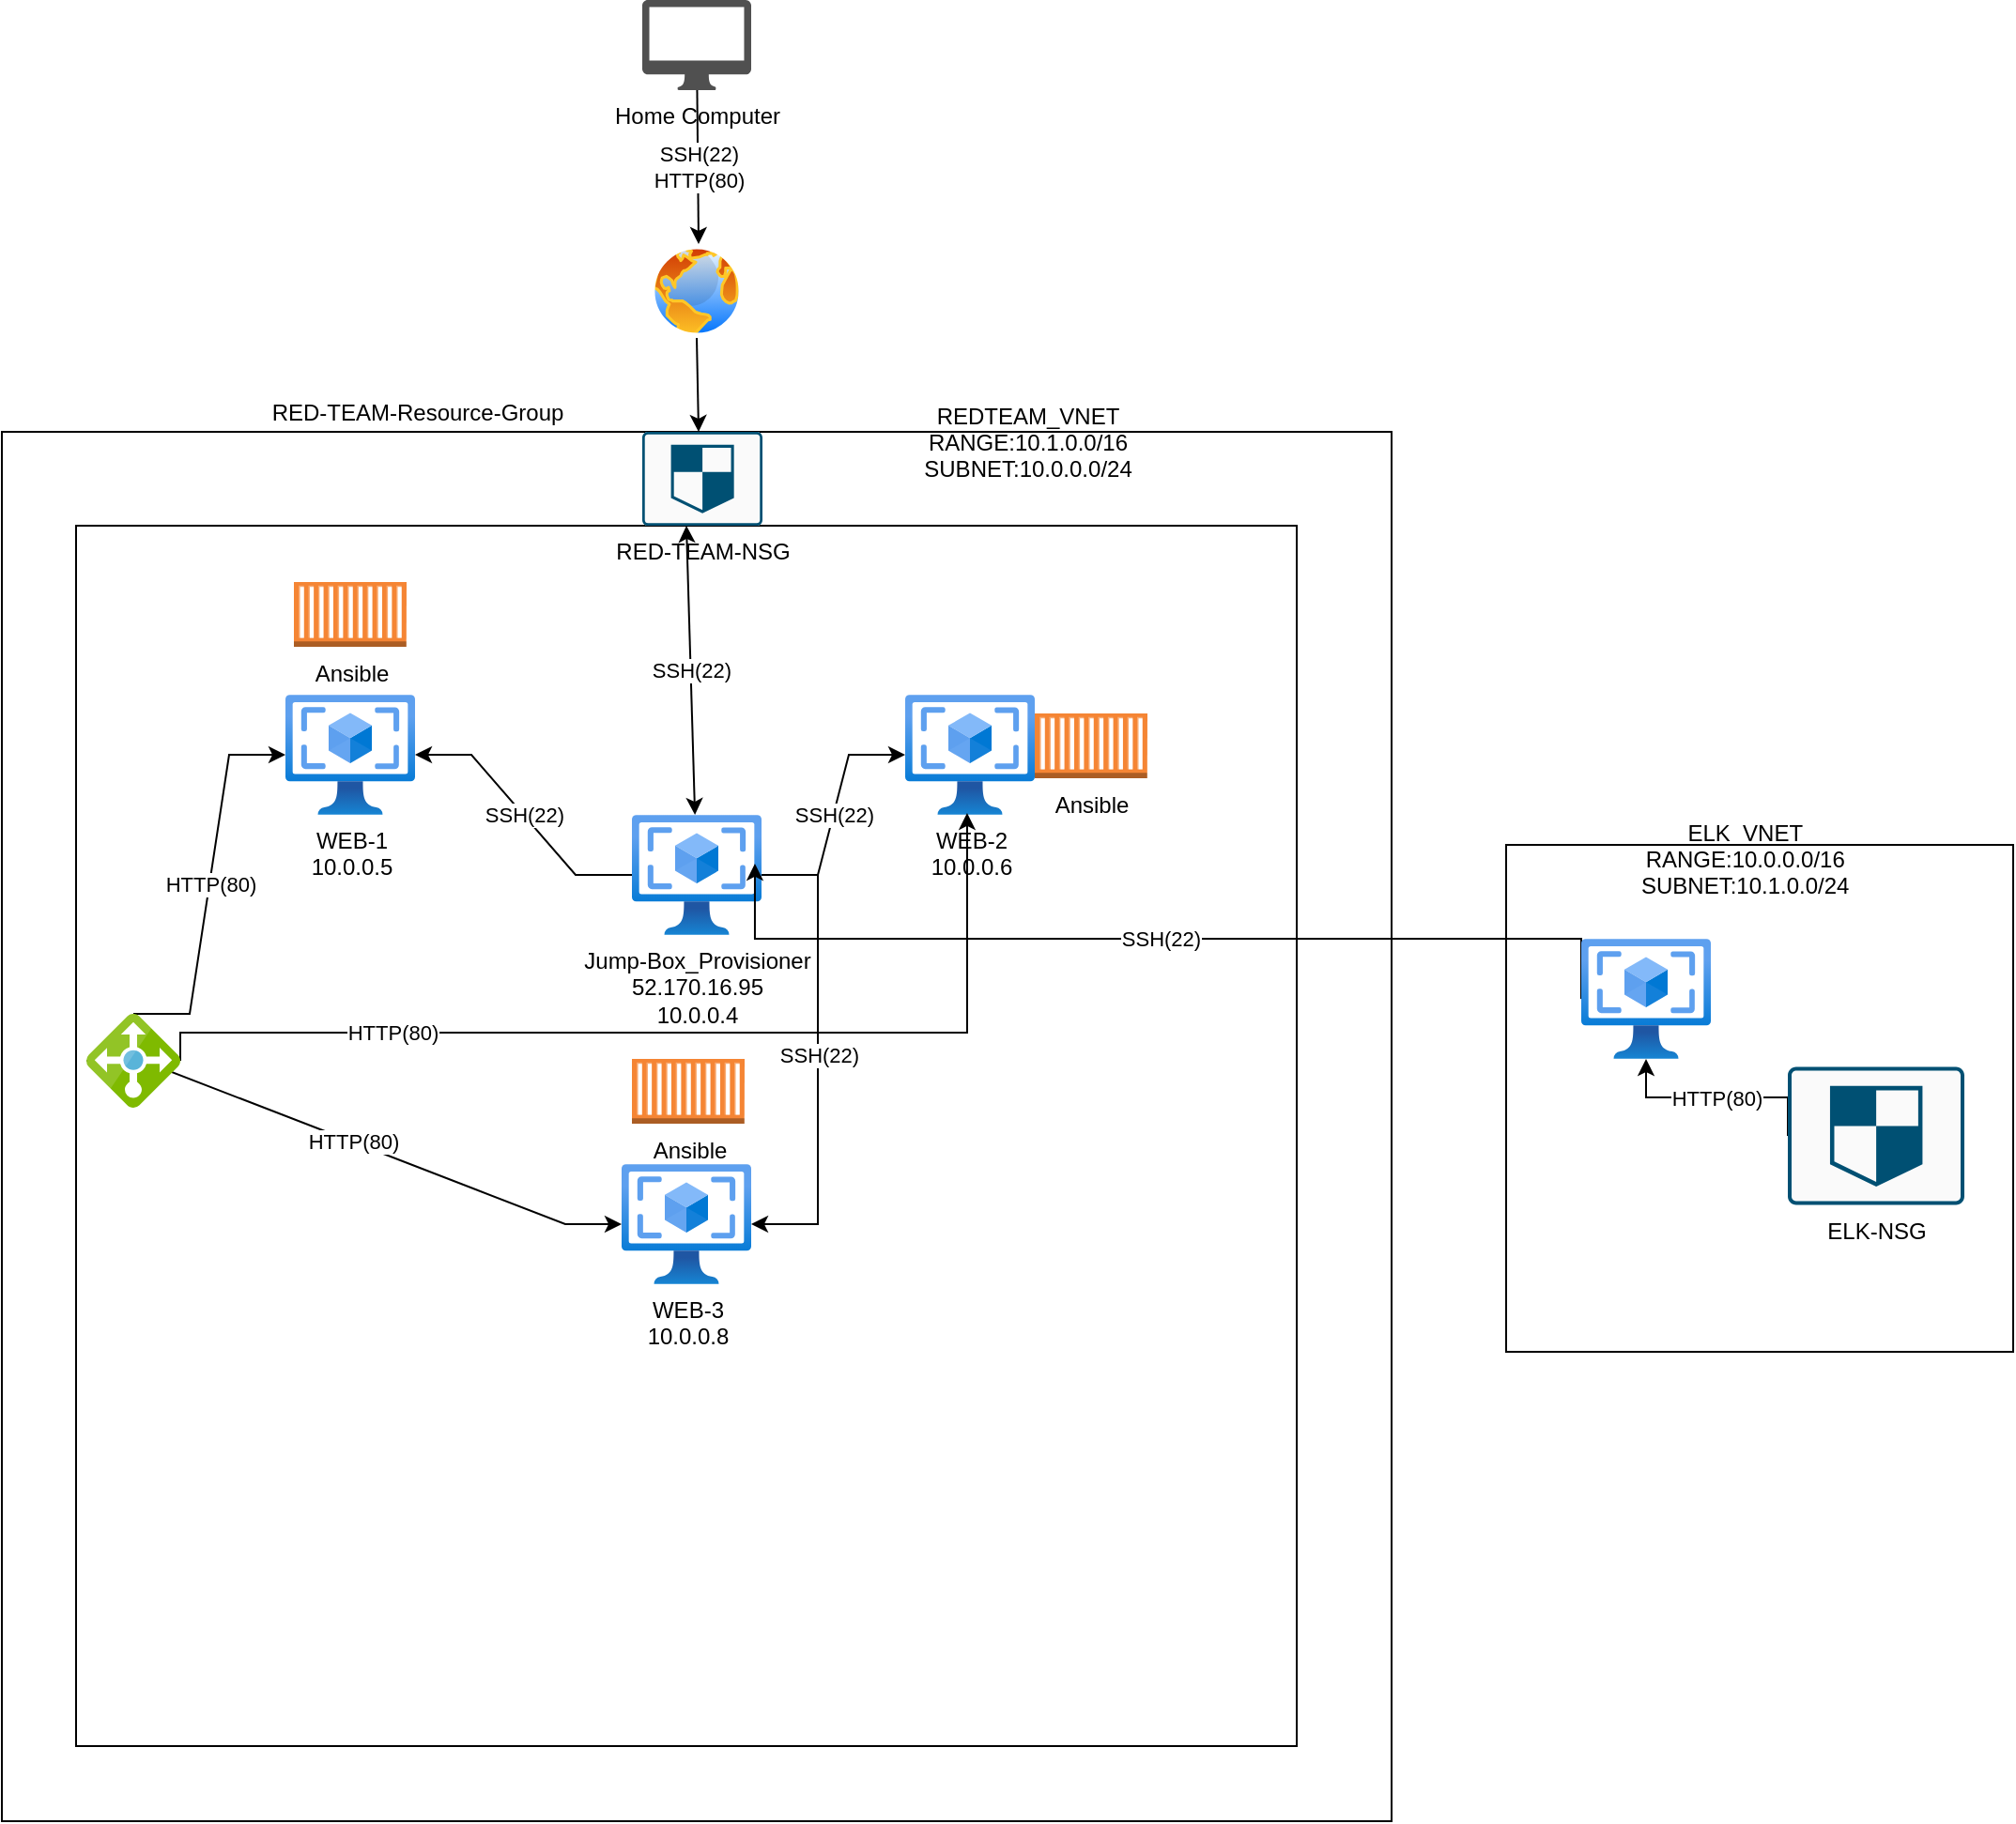 <mxfile version="16.6.5" type="github"><diagram id="SBBFwhASxhbioboB2qOi" name="Page-1"><mxGraphModel dx="1554" dy="897" grid="1" gridSize="10" guides="1" tooltips="1" connect="1" arrows="1" fold="1" page="1" pageScale="1" pageWidth="850" pageHeight="1100" math="0" shadow="0"><root><mxCell id="0"/><mxCell id="1" parent="0"/><mxCell id="gJX3X0qwlE6CW-9t8HJt-42" value="" style="whiteSpace=wrap;html=1;aspect=fixed;fillColor=none;" vertex="1" parent="1"><mxGeometry x="850" y="450" width="270" height="270" as="geometry"/></mxCell><mxCell id="gJX3X0qwlE6CW-9t8HJt-5" value="" style="whiteSpace=wrap;html=1;aspect=fixed;container=0;fillColor=none;" vertex="1" parent="1"><mxGeometry x="49" y="230" width="740" height="740" as="geometry"><mxRectangle x="80" y="230" width="50" height="40" as="alternateBounds"/></mxGeometry></mxCell><mxCell id="gJX3X0qwlE6CW-9t8HJt-10" value="" style="whiteSpace=wrap;html=1;aspect=fixed;fillColor=none;" vertex="1" parent="1"><mxGeometry x="88.5" y="280" width="650" height="650" as="geometry"/></mxCell><mxCell id="gJX3X0qwlE6CW-9t8HJt-1" value="Home Computer" style="sketch=0;pointerEvents=1;shadow=0;dashed=0;html=1;strokeColor=none;fillColor=#505050;labelPosition=center;verticalLabelPosition=bottom;verticalAlign=top;outlineConnect=0;align=center;shape=mxgraph.office.devices.mac_client;" vertex="1" parent="1"><mxGeometry x="390" width="58" height="48" as="geometry"/></mxCell><mxCell id="gJX3X0qwlE6CW-9t8HJt-2" value="SSH(22)&lt;br&gt;HTTP(80)" style="endArrow=classic;html=1;rounded=0;" edge="1" parent="1" source="gJX3X0qwlE6CW-9t8HJt-1"><mxGeometry width="50" height="50" relative="1" as="geometry"><mxPoint x="350" y="320" as="sourcePoint"/><mxPoint x="420" y="130" as="targetPoint"/></mxGeometry></mxCell><mxCell id="gJX3X0qwlE6CW-9t8HJt-3" value="" style="aspect=fixed;perimeter=ellipsePerimeter;html=1;align=center;shadow=0;dashed=0;spacingTop=3;image;image=img/lib/active_directory/internet_globe.svg;" vertex="1" parent="1"><mxGeometry x="394" y="130" width="50" height="50" as="geometry"/></mxCell><mxCell id="gJX3X0qwlE6CW-9t8HJt-4" value="" style="endArrow=classic;html=1;rounded=0;exitX=0.5;exitY=1;exitDx=0;exitDy=0;" edge="1" parent="1" source="gJX3X0qwlE6CW-9t8HJt-3"><mxGeometry width="50" height="50" relative="1" as="geometry"><mxPoint x="380" y="460" as="sourcePoint"/><mxPoint x="420" y="230" as="targetPoint"/></mxGeometry></mxCell><mxCell id="gJX3X0qwlE6CW-9t8HJt-6" style="edgeStyle=none;rounded=0;orthogonalLoop=1;jettySize=auto;html=1;exitX=0.5;exitY=0;exitDx=0;exitDy=0;" edge="1" parent="1" source="gJX3X0qwlE6CW-9t8HJt-5" target="gJX3X0qwlE6CW-9t8HJt-5"><mxGeometry relative="1" as="geometry"/></mxCell><mxCell id="gJX3X0qwlE6CW-9t8HJt-8" value="RED-TEAM-NSG&lt;br&gt;" style="sketch=0;points=[[0.015,0.015,0],[0.985,0.015,0],[0.985,0.985,0],[0.015,0.985,0],[0.25,0,0],[0.5,0,0],[0.75,0,0],[1,0.25,0],[1,0.5,0],[1,0.75,0],[0.75,1,0],[0.5,1,0],[0.25,1,0],[0,0.75,0],[0,0.5,0],[0,0.25,0]];verticalLabelPosition=bottom;html=1;verticalAlign=top;aspect=fixed;align=center;pointerEvents=1;shape=mxgraph.cisco19.rect;prIcon=shield;fillColor=#FAFAFA;strokeColor=#005073;" vertex="1" parent="1"><mxGeometry x="390" y="230" width="64" height="50" as="geometry"/></mxCell><mxCell id="gJX3X0qwlE6CW-9t8HJt-9" value="RED-TEAM-Resource-Group" style="text;html=1;align=center;verticalAlign=middle;resizable=0;points=[];autosize=1;strokeColor=none;fillColor=none;" vertex="1" parent="1"><mxGeometry x="185" y="210" width="170" height="20" as="geometry"/></mxCell><mxCell id="gJX3X0qwlE6CW-9t8HJt-11" style="rounded=0;orthogonalLoop=1;jettySize=auto;html=1;exitX=0.5;exitY=1;exitDx=0;exitDy=0;exitPerimeter=0;" edge="1" parent="1" source="gJX3X0qwlE6CW-9t8HJt-8" target="gJX3X0qwlE6CW-9t8HJt-8"><mxGeometry relative="1" as="geometry"/></mxCell><mxCell id="gJX3X0qwlE6CW-9t8HJt-13" value="&lt;p style=&quot;margin: 0px ; padding: 0px ; border: 0px none ; line-height: 0px ; word-wrap: break-word ; font-family: &amp;#34;arial&amp;#34;&quot;&gt;&lt;span style=&quot;line-height: 14px&quot;&gt;REDTEAM_VNET&lt;/span&gt;&lt;/p&gt;&lt;p style=&quot;margin: 0px ; padding: 0px ; border: 0px none ; line-height: 0px ; word-wrap: break-word ; font-family: &amp;#34;arial&amp;#34;&quot;&gt;&lt;span style=&quot;line-height: 14px&quot;&gt;RANGE:10.1.0.0/16&lt;/span&gt;&lt;/p&gt;&lt;p style=&quot;margin: 0px ; padding: 0px ; border: 0px none ; line-height: 0px ; word-wrap: break-word ; font-family: &amp;#34;arial&amp;#34;&quot;&gt;&lt;span style=&quot;line-height: 14px&quot;&gt;SUBNET:10.0.0.0/24&lt;/span&gt;&lt;/p&gt;" style="text;html=1;align=center;verticalAlign=middle;resizable=0;points=[];autosize=1;strokeColor=none;fillColor=none;" vertex="1" parent="1"><mxGeometry x="530" y="210" width="130" height="50" as="geometry"/></mxCell><mxCell id="gJX3X0qwlE6CW-9t8HJt-21" value="SSH(22)" style="edgeStyle=entityRelationEdgeStyle;rounded=0;orthogonalLoop=1;jettySize=auto;html=1;" edge="1" parent="1" source="gJX3X0qwlE6CW-9t8HJt-14" target="gJX3X0qwlE6CW-9t8HJt-20"><mxGeometry relative="1" as="geometry"/></mxCell><mxCell id="gJX3X0qwlE6CW-9t8HJt-23" value="SSH(22)" style="edgeStyle=entityRelationEdgeStyle;rounded=0;orthogonalLoop=1;jettySize=auto;html=1;" edge="1" parent="1" source="gJX3X0qwlE6CW-9t8HJt-14" target="gJX3X0qwlE6CW-9t8HJt-22"><mxGeometry relative="1" as="geometry"/></mxCell><mxCell id="gJX3X0qwlE6CW-9t8HJt-35" value="SSH(22)" style="edgeStyle=entityRelationEdgeStyle;rounded=0;orthogonalLoop=1;jettySize=auto;html=1;" edge="1" parent="1" source="gJX3X0qwlE6CW-9t8HJt-14" target="gJX3X0qwlE6CW-9t8HJt-24"><mxGeometry relative="1" as="geometry"/></mxCell><mxCell id="gJX3X0qwlE6CW-9t8HJt-14" value="Jump-Box_Provisioner&lt;br&gt;52.170.16.95&lt;br&gt;10.0.0.4" style="aspect=fixed;html=1;points=[[0.5,1,0,0,0]];align=center;image;fontSize=12;image=img/lib/azure2/compute/VM_Images_Classic.svg;fillColor=none;" vertex="1" parent="1"><mxGeometry x="384.5" y="434" width="69" height="64" as="geometry"/></mxCell><mxCell id="gJX3X0qwlE6CW-9t8HJt-19" value="SSH(22)" style="endArrow=classic;startArrow=classic;html=1;rounded=0;entryX=0.5;entryY=0;entryDx=0;entryDy=0;" edge="1" parent="1" source="gJX3X0qwlE6CW-9t8HJt-14" target="gJX3X0qwlE6CW-9t8HJt-10"><mxGeometry width="50" height="50" relative="1" as="geometry"><mxPoint x="470" y="610" as="sourcePoint"/><mxPoint x="520" y="560" as="targetPoint"/></mxGeometry></mxCell><mxCell id="gJX3X0qwlE6CW-9t8HJt-20" value="WEB-1&lt;br&gt;10.0.0.5" style="aspect=fixed;html=1;points=[];align=center;image;fontSize=12;image=img/lib/azure2/compute/VM_Images_Classic.svg;fillColor=none;" vertex="1" parent="1"><mxGeometry x="200" y="370" width="69" height="64" as="geometry"/></mxCell><mxCell id="gJX3X0qwlE6CW-9t8HJt-22" value="WEB-2&lt;br&gt;10.0.0.6" style="aspect=fixed;html=1;points=[];align=center;image;fontSize=12;image=img/lib/azure2/compute/VM_Images_Classic.svg;fillColor=none;" vertex="1" parent="1"><mxGeometry x="530" y="370" width="69" height="64" as="geometry"/></mxCell><mxCell id="gJX3X0qwlE6CW-9t8HJt-24" value="WEB-3&lt;br&gt;10.0.0.8" style="aspect=fixed;html=1;points=[];align=center;image;fontSize=12;image=img/lib/azure2/compute/VM_Images_Classic.svg;fillColor=none;direction=east;" vertex="1" parent="1"><mxGeometry x="379" y="620" width="69" height="64" as="geometry"/></mxCell><mxCell id="gJX3X0qwlE6CW-9t8HJt-36" value="HTTP(80)" style="edgeStyle=entityRelationEdgeStyle;rounded=0;orthogonalLoop=1;jettySize=auto;html=1;exitX=0.5;exitY=0;exitDx=0;exitDy=0;exitPerimeter=0;" edge="1" parent="1" source="gJX3X0qwlE6CW-9t8HJt-30" target="gJX3X0qwlE6CW-9t8HJt-20"><mxGeometry relative="1" as="geometry"/></mxCell><mxCell id="gJX3X0qwlE6CW-9t8HJt-37" value="HTTP(80)" style="edgeStyle=entityRelationEdgeStyle;rounded=0;orthogonalLoop=1;jettySize=auto;html=1;exitX=0;exitY=0.5;exitDx=0;exitDy=0;exitPerimeter=0;" edge="1" parent="1" source="gJX3X0qwlE6CW-9t8HJt-30" target="gJX3X0qwlE6CW-9t8HJt-24"><mxGeometry relative="1" as="geometry"/></mxCell><mxCell id="gJX3X0qwlE6CW-9t8HJt-40" value="HTTP(80)" style="edgeStyle=elbowEdgeStyle;rounded=0;orthogonalLoop=1;jettySize=auto;html=1;exitX=1;exitY=0.5;exitDx=0;exitDy=0;exitPerimeter=0;entryX=0.478;entryY=0.984;entryDx=0;entryDy=0;entryPerimeter=0;elbow=vertical;" edge="1" parent="1" source="gJX3X0qwlE6CW-9t8HJt-30" target="gJX3X0qwlE6CW-9t8HJt-22"><mxGeometry x="-0.538" relative="1" as="geometry"><Array as="points"><mxPoint x="530" y="550"/></Array><mxPoint as="offset"/></mxGeometry></mxCell><mxCell id="gJX3X0qwlE6CW-9t8HJt-30" value="" style="sketch=0;aspect=fixed;html=1;points=[[0,0.5,0,0,0],[0.5,0,0,0,0],[0.5,1,0,0,0],[1,0.5,0,0,0]];align=center;image;fontSize=12;image=img/lib/mscae/Load_Balancer_feature.svg;fillColor=none;" vertex="1" parent="1"><mxGeometry x="94" y="540" width="50" height="50" as="geometry"/></mxCell><mxCell id="gJX3X0qwlE6CW-9t8HJt-45" value="SSH(22)" style="edgeStyle=elbowEdgeStyle;rounded=0;orthogonalLoop=1;jettySize=auto;elbow=vertical;html=1;exitX=0;exitY=0.5;exitDx=0;exitDy=0;exitPerimeter=0;entryX=0.949;entryY=0.406;entryDx=0;entryDy=0;entryPerimeter=0;" edge="1" parent="1" source="gJX3X0qwlE6CW-9t8HJt-41" target="gJX3X0qwlE6CW-9t8HJt-14"><mxGeometry relative="1" as="geometry"><Array as="points"><mxPoint x="710" y="500"/><mxPoint x="770" y="510"/></Array></mxGeometry></mxCell><mxCell id="gJX3X0qwlE6CW-9t8HJt-41" value="" style="aspect=fixed;html=1;points=[[0,0.5,0,0,0]];align=center;image;fontSize=12;image=img/lib/azure2/compute/VM_Images_Classic.svg;fillColor=none;" vertex="1" parent="1"><mxGeometry x="890" y="500" width="69" height="64" as="geometry"/></mxCell><mxCell id="gJX3X0qwlE6CW-9t8HJt-44" value="&lt;p style=&quot;font-style: normal; font-weight: normal; letter-spacing: normal; text-indent: 0px; text-transform: none; word-spacing: 0px; text-decoration: none; margin: 0px; padding: 0px; border: 0px none; line-height: 0px; word-wrap: break-word; color: rgb(0, 0, 0); font-family: arial; font-size: 12px; text-align: center;&quot;&gt;&lt;span style=&quot;font-family: &amp;quot;arial&amp;quot; ; font-size: 12px&quot;&gt;&lt;span style=&quot;line-height: 14px&quot;&gt;ELK_VNET&lt;/span&gt;&lt;/span&gt;&lt;/p&gt;&lt;p style=&quot;font-style: normal; font-weight: normal; letter-spacing: normal; text-indent: 0px; text-transform: none; word-spacing: 0px; text-decoration: none; margin: 0px; padding: 0px; border: 0px none; line-height: 0px; word-wrap: break-word; color: rgb(0, 0, 0); font-family: arial; font-size: 12px; text-align: center;&quot;&gt;&lt;span style=&quot;font-family: &amp;quot;arial&amp;quot; ; font-size: 12px&quot;&gt;&lt;span style=&quot;line-height: 14px&quot;&gt;RANGE:10.0.0.0/16&lt;/span&gt;&lt;/span&gt;&lt;/p&gt;&lt;p style=&quot;font-style: normal; font-weight: normal; letter-spacing: normal; text-indent: 0px; text-transform: none; word-spacing: 0px; text-decoration: none; margin: 0px; padding: 0px; border: 0px none; line-height: 0px; word-wrap: break-word; color: rgb(0, 0, 0); font-family: arial; font-size: 12px; text-align: center;&quot;&gt;&lt;span style=&quot;font-family: &amp;quot;arial&amp;quot; ; font-size: 12px&quot;&gt;&lt;span style=&quot;line-height: 14px&quot;&gt;SUBNET:10.1.0.0/24&lt;/span&gt;&lt;/span&gt;&lt;/p&gt;" style="text;whiteSpace=wrap;html=1;" vertex="1" parent="1"><mxGeometry x="920" y="430" width="140" height="60" as="geometry"/></mxCell><mxCell id="gJX3X0qwlE6CW-9t8HJt-47" value="HTTP(80)" style="edgeStyle=elbowEdgeStyle;rounded=0;orthogonalLoop=1;jettySize=auto;elbow=vertical;html=1;exitX=0;exitY=0.5;exitDx=0;exitDy=0;exitPerimeter=0;" edge="1" parent="1" source="gJX3X0qwlE6CW-9t8HJt-46" target="gJX3X0qwlE6CW-9t8HJt-41"><mxGeometry relative="1" as="geometry"/></mxCell><mxCell id="gJX3X0qwlE6CW-9t8HJt-46" value="ELK-NSG" style="sketch=0;points=[[0,0.25,0,0,0],[0,0.5,0,0,0],[0,0.75,0,0,0],[0.01,0.01,0,0,0],[0.01,0.98,0,0,0],[0.26,0,0,0,0],[0.26,0.99,0,0,0],[0.5,0,0,0,0],[0.5,0.99,0,0,0],[0.76,0,0,0,0],[0.76,0.99,0,0,0],[0.99,0.01,0,0,0],[0.99,0.98,0,0,0],[1,0.25,0,0,0],[1,0.5,0,0,0],[1,0.75,0,0,0]];verticalLabelPosition=bottom;html=1;verticalAlign=top;aspect=fixed;align=center;pointerEvents=1;shape=mxgraph.cisco19.rect;prIcon=shield;fillColor=#FAFAFA;strokeColor=#005073;" vertex="1" parent="1"><mxGeometry x="1000" y="568.28" width="94" height="73.44" as="geometry"/></mxCell><mxCell id="gJX3X0qwlE6CW-9t8HJt-48" value="Ansible" style="outlineConnect=0;dashed=0;verticalLabelPosition=bottom;verticalAlign=top;align=center;html=1;shape=mxgraph.aws3.ec2_compute_container;fillColor=#F58534;gradientColor=none;" vertex="1" parent="1"><mxGeometry x="599" y="380" width="60" height="34.5" as="geometry"/></mxCell><mxCell id="gJX3X0qwlE6CW-9t8HJt-49" value="Ansible" style="outlineConnect=0;dashed=0;verticalLabelPosition=bottom;verticalAlign=top;align=center;html=1;shape=mxgraph.aws3.ec2_compute_container;fillColor=#F58534;gradientColor=none;" vertex="1" parent="1"><mxGeometry x="204.5" y="310" width="60" height="34.5" as="geometry"/></mxCell><mxCell id="gJX3X0qwlE6CW-9t8HJt-50" value="Ansible" style="outlineConnect=0;dashed=0;verticalLabelPosition=bottom;verticalAlign=top;align=center;html=1;shape=mxgraph.aws3.ec2_compute_container;fillColor=#F58534;gradientColor=none;" vertex="1" parent="1"><mxGeometry x="384.5" y="564" width="60" height="34.5" as="geometry"/></mxCell></root></mxGraphModel></diagram></mxfile>
